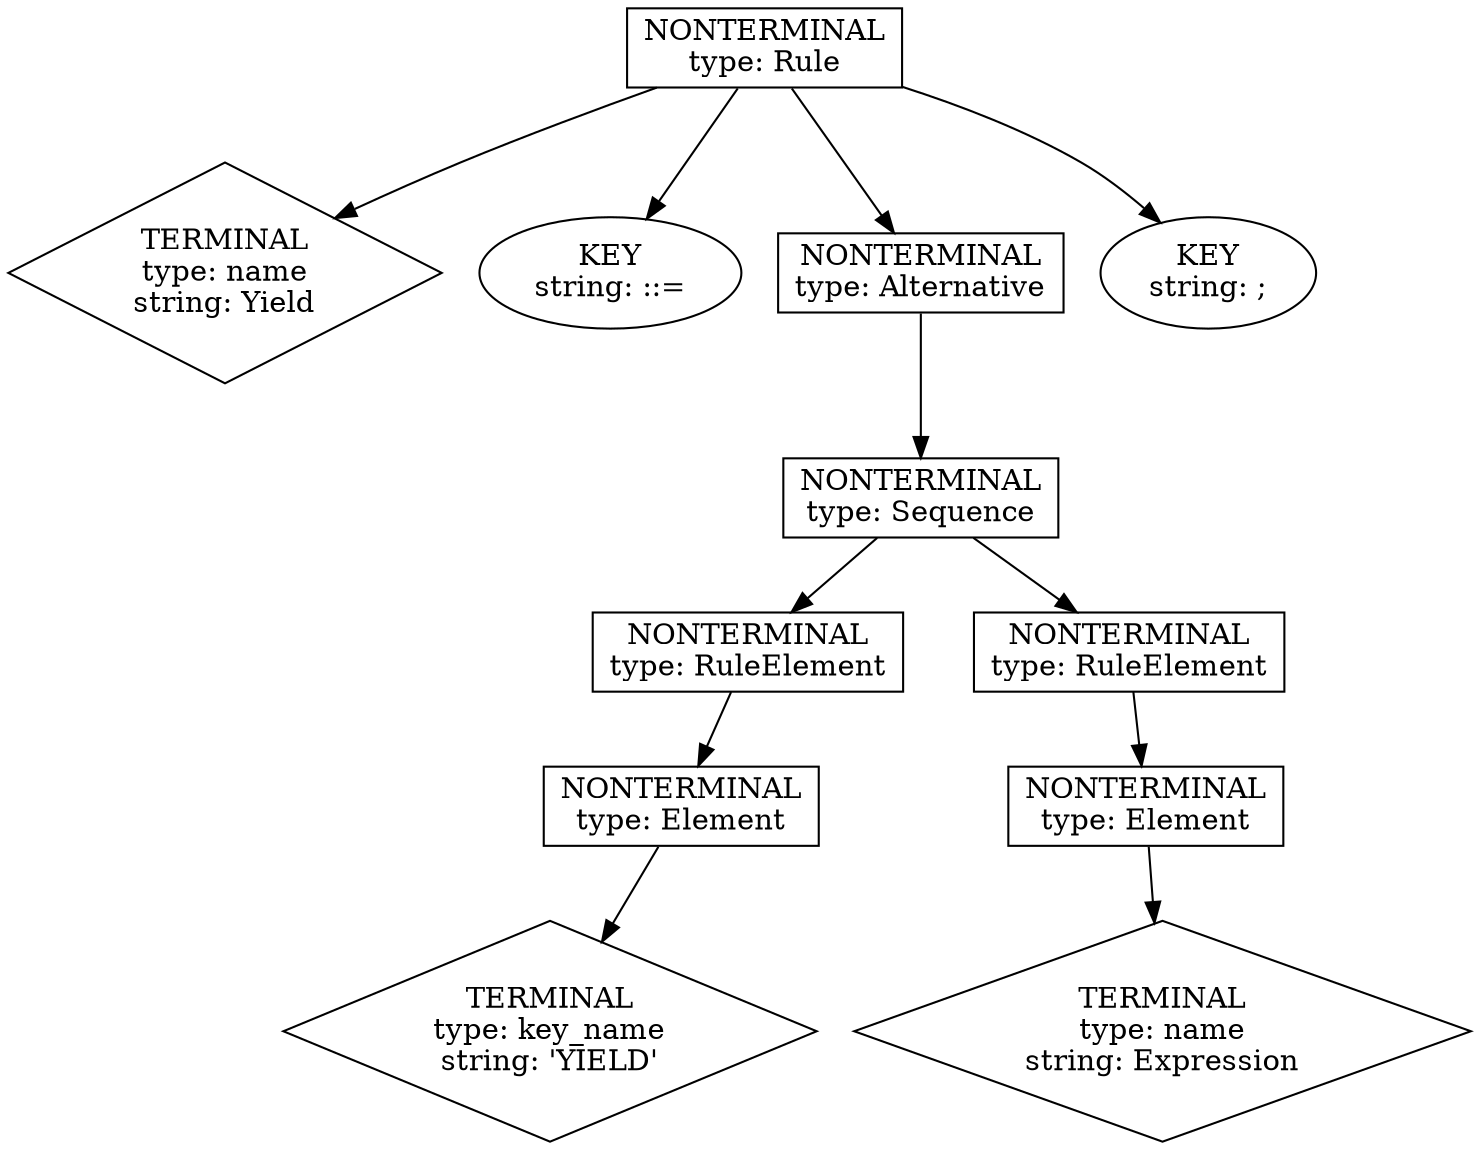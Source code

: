 digraph ast_Yield {
	1 [label="NONTERMINAL
type: Rule" shape=box]
	2 [label="TERMINAL
type: name
string: Yield" shape=diamond]
	1 -> 2
	3 [label="KEY
string: ::=" shape=oval]
	1 -> 3
	4 [label="NONTERMINAL
type: Alternative" shape=box]
	1 -> 4
	5 [label="KEY
string: ;" shape=oval]
	1 -> 5
	6 [label="NONTERMINAL
type: Sequence" shape=box]
	4 -> 6
	7 [label="NONTERMINAL
type: RuleElement" shape=box]
	6 -> 7
	8 [label="NONTERMINAL
type: RuleElement" shape=box]
	6 -> 8
	9 [label="NONTERMINAL
type: Element" shape=box]
	7 -> 9
	10 [label="NONTERMINAL
type: Element" shape=box]
	8 -> 10
	11 [label="TERMINAL
type: key_name
string: 'YIELD'" shape=diamond]
	9 -> 11
	12 [label="TERMINAL
type: name
string: Expression" shape=diamond]
	10 -> 12
}
